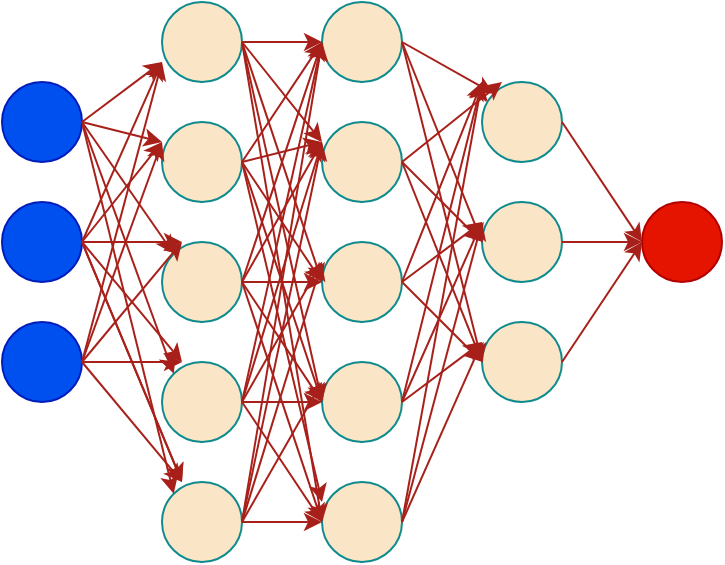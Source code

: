 <mxfile version="16.5.3" type="github"><diagram id="7aJuCS0f06q01cc98OCK" name="Page-1"><mxGraphModel dx="696" dy="540" grid="0" gridSize="15" guides="0" tooltips="1" connect="1" arrows="0" fold="1" page="1" pageScale="1" pageWidth="827" pageHeight="1169" background="#FFFFFF" math="0" shadow="0"><root><mxCell id="0"/><mxCell id="1" parent="0"/><mxCell id="b8_-anPrRSSxTGGtU9BJ-1" value="" style="ellipse;whiteSpace=wrap;html=1;aspect=fixed;rounded=0;fillColor=#FAE5C7;strokeColor=#0F8B8D;fontColor=#143642;" parent="1" vertex="1"><mxGeometry x="320" y="220" width="40" height="40" as="geometry"/></mxCell><mxCell id="b8_-anPrRSSxTGGtU9BJ-2" value="" style="ellipse;whiteSpace=wrap;html=1;aspect=fixed;rounded=0;fillColor=#FAE5C7;strokeColor=#0F8B8D;fontColor=#143642;" parent="1" vertex="1"><mxGeometry x="320" y="160" width="40" height="40" as="geometry"/></mxCell><mxCell id="b8_-anPrRSSxTGGtU9BJ-3" value="" style="ellipse;whiteSpace=wrap;html=1;aspect=fixed;rounded=0;fillColor=#FAE5C7;strokeColor=#0F8B8D;fontColor=#143642;" parent="1" vertex="1"><mxGeometry x="240" y="360" width="40" height="40" as="geometry"/></mxCell><mxCell id="b8_-anPrRSSxTGGtU9BJ-4" value="" style="ellipse;whiteSpace=wrap;html=1;aspect=fixed;rounded=0;fillColor=#FAE5C7;strokeColor=#0F8B8D;fontColor=#143642;" parent="1" vertex="1"><mxGeometry x="240" y="300" width="40" height="40" as="geometry"/></mxCell><mxCell id="b8_-anPrRSSxTGGtU9BJ-5" value="" style="ellipse;whiteSpace=wrap;html=1;aspect=fixed;rounded=0;fillColor=#FAE5C7;strokeColor=#0F8B8D;fontColor=#143642;" parent="1" vertex="1"><mxGeometry x="240" y="240" width="40" height="40" as="geometry"/></mxCell><mxCell id="b8_-anPrRSSxTGGtU9BJ-6" value="" style="ellipse;whiteSpace=wrap;html=1;aspect=fixed;rounded=0;fillColor=#FAE5C7;strokeColor=#0F8B8D;fontColor=#143642;" parent="1" vertex="1"><mxGeometry x="240" y="180" width="40" height="40" as="geometry"/></mxCell><mxCell id="b8_-anPrRSSxTGGtU9BJ-7" value="" style="ellipse;whiteSpace=wrap;html=1;aspect=fixed;rounded=0;fillColor=#FAE5C7;strokeColor=#0F8B8D;fontColor=#143642;" parent="1" vertex="1"><mxGeometry x="240" y="120" width="40" height="40" as="geometry"/></mxCell><mxCell id="b8_-anPrRSSxTGGtU9BJ-8" value="" style="ellipse;whiteSpace=wrap;html=1;aspect=fixed;rounded=0;fillColor=#FAE5C7;strokeColor=#0F8B8D;fontColor=#143642;" parent="1" vertex="1"><mxGeometry x="160" y="360" width="40" height="40" as="geometry"/></mxCell><mxCell id="b8_-anPrRSSxTGGtU9BJ-9" value="" style="ellipse;whiteSpace=wrap;html=1;aspect=fixed;rounded=0;fillColor=#FAE5C7;strokeColor=#0F8B8D;fontColor=#143642;" parent="1" vertex="1"><mxGeometry x="160" y="300" width="40" height="40" as="geometry"/></mxCell><mxCell id="b8_-anPrRSSxTGGtU9BJ-10" value="" style="ellipse;whiteSpace=wrap;html=1;aspect=fixed;rounded=0;fillColor=#FAE5C7;strokeColor=#0F8B8D;fontColor=#143642;" parent="1" vertex="1"><mxGeometry x="160" y="240" width="40" height="40" as="geometry"/></mxCell><mxCell id="b8_-anPrRSSxTGGtU9BJ-11" value="" style="ellipse;whiteSpace=wrap;html=1;aspect=fixed;rounded=0;fillColor=#FAE5C7;strokeColor=#0F8B8D;fontColor=#143642;" parent="1" vertex="1"><mxGeometry x="160" y="180" width="40" height="40" as="geometry"/></mxCell><mxCell id="b8_-anPrRSSxTGGtU9BJ-12" value="" style="ellipse;whiteSpace=wrap;html=1;aspect=fixed;rounded=0;fillColor=#FAE5C7;strokeColor=#0F8B8D;fontColor=#143642;" parent="1" vertex="1"><mxGeometry x="160" y="120" width="40" height="40" as="geometry"/></mxCell><mxCell id="b8_-anPrRSSxTGGtU9BJ-13" value="" style="ellipse;whiteSpace=wrap;html=1;aspect=fixed;rounded=0;fillColor=#0050ef;strokeColor=#001DBC;fontColor=#ffffff;" parent="1" vertex="1"><mxGeometry x="80" y="280" width="40" height="40" as="geometry"/></mxCell><mxCell id="b8_-anPrRSSxTGGtU9BJ-14" value="" style="ellipse;whiteSpace=wrap;html=1;aspect=fixed;rounded=0;fillColor=#0050ef;strokeColor=#001DBC;fontColor=#ffffff;" parent="1" vertex="1"><mxGeometry x="80" y="220" width="40" height="40" as="geometry"/></mxCell><mxCell id="b8_-anPrRSSxTGGtU9BJ-15" value="" style="ellipse;whiteSpace=wrap;html=1;aspect=fixed;rounded=0;fillColor=#0050ef;strokeColor=#001DBC;fontColor=#ffffff;" parent="1" vertex="1"><mxGeometry x="80" y="160" width="40" height="40" as="geometry"/></mxCell><mxCell id="b8_-anPrRSSxTGGtU9BJ-16" value="" style="ellipse;whiteSpace=wrap;html=1;aspect=fixed;rounded=0;fillColor=#FAE5C7;strokeColor=#0F8B8D;fontColor=#143642;" parent="1" vertex="1"><mxGeometry x="320" y="280" width="40" height="40" as="geometry"/></mxCell><mxCell id="b8_-anPrRSSxTGGtU9BJ-17" value="" style="ellipse;whiteSpace=wrap;html=1;aspect=fixed;rounded=0;fillColor=#e51400;strokeColor=#B20000;fontColor=#ffffff;" parent="1" vertex="1"><mxGeometry x="400" y="220" width="40" height="40" as="geometry"/></mxCell><mxCell id="b8_-anPrRSSxTGGtU9BJ-23" value="" style="endArrow=classic;html=1;rounded=0;strokeColor=#A8201A;labelBackgroundColor=#DAD2D8;fontColor=#143642;" parent="1" edge="1"><mxGeometry width="50" height="50" relative="1" as="geometry"><mxPoint x="120" y="180" as="sourcePoint"/><mxPoint x="160" y="150" as="targetPoint"/><Array as="points"><mxPoint x="120" y="180"/></Array></mxGeometry></mxCell><mxCell id="b8_-anPrRSSxTGGtU9BJ-24" value="" style="endArrow=classic;html=1;rounded=0;strokeColor=#A8201A;labelBackgroundColor=#DAD2D8;fontColor=#143642;" parent="1" edge="1"><mxGeometry width="50" height="50" relative="1" as="geometry"><mxPoint x="120" y="240" as="sourcePoint"/><mxPoint x="160" y="150" as="targetPoint"/><Array as="points"><mxPoint x="120" y="240"/></Array></mxGeometry></mxCell><mxCell id="b8_-anPrRSSxTGGtU9BJ-25" value="" style="endArrow=classic;html=1;rounded=0;strokeColor=#A8201A;labelBackgroundColor=#DAD2D8;fontColor=#143642;" parent="1" edge="1"><mxGeometry width="50" height="50" relative="1" as="geometry"><mxPoint x="120" y="300" as="sourcePoint"/><mxPoint x="160" y="150" as="targetPoint"/><Array as="points"><mxPoint x="120" y="300"/></Array></mxGeometry></mxCell><mxCell id="b8_-anPrRSSxTGGtU9BJ-26" value="" style="endArrow=classic;html=1;rounded=0;strokeColor=#A8201A;labelBackgroundColor=#DAD2D8;fontColor=#143642;" parent="1" edge="1"><mxGeometry width="50" height="50" relative="1" as="geometry"><mxPoint x="120" y="180" as="sourcePoint"/><mxPoint x="160" y="190" as="targetPoint"/><Array as="points"><mxPoint x="120" y="180"/></Array></mxGeometry></mxCell><mxCell id="b8_-anPrRSSxTGGtU9BJ-27" value="" style="endArrow=classic;html=1;rounded=0;strokeColor=#A8201A;labelBackgroundColor=#DAD2D8;fontColor=#143642;" parent="1" edge="1"><mxGeometry width="50" height="50" relative="1" as="geometry"><mxPoint x="120" y="240" as="sourcePoint"/><mxPoint x="160" y="190" as="targetPoint"/><Array as="points"><mxPoint x="120" y="240"/></Array></mxGeometry></mxCell><mxCell id="b8_-anPrRSSxTGGtU9BJ-28" value="" style="endArrow=classic;html=1;rounded=0;strokeColor=#A8201A;labelBackgroundColor=#DAD2D8;fontColor=#143642;" parent="1" edge="1"><mxGeometry width="50" height="50" relative="1" as="geometry"><mxPoint x="120" y="300" as="sourcePoint"/><mxPoint x="160" y="190" as="targetPoint"/><Array as="points"><mxPoint x="120" y="300"/></Array></mxGeometry></mxCell><mxCell id="b8_-anPrRSSxTGGtU9BJ-29" value="" style="endArrow=classic;html=1;rounded=0;entryX=0;entryY=0;entryDx=0;entryDy=0;strokeColor=#A8201A;labelBackgroundColor=#DAD2D8;fontColor=#143642;" parent="1" target="b8_-anPrRSSxTGGtU9BJ-10" edge="1"><mxGeometry width="50" height="50" relative="1" as="geometry"><mxPoint x="120" y="180" as="sourcePoint"/><mxPoint x="420" y="220" as="targetPoint"/></mxGeometry></mxCell><mxCell id="b8_-anPrRSSxTGGtU9BJ-30" value="" style="endArrow=classic;html=1;rounded=0;entryX=0;entryY=0;entryDx=0;entryDy=0;strokeColor=#A8201A;labelBackgroundColor=#DAD2D8;fontColor=#143642;" parent="1" target="b8_-anPrRSSxTGGtU9BJ-9" edge="1"><mxGeometry width="50" height="50" relative="1" as="geometry"><mxPoint x="120" y="180" as="sourcePoint"/><mxPoint x="250" y="320" as="targetPoint"/></mxGeometry></mxCell><mxCell id="b8_-anPrRSSxTGGtU9BJ-31" value="" style="endArrow=classic;html=1;rounded=0;entryX=0;entryY=0;entryDx=0;entryDy=0;strokeColor=#A8201A;labelBackgroundColor=#DAD2D8;fontColor=#143642;" parent="1" target="b8_-anPrRSSxTGGtU9BJ-8" edge="1"><mxGeometry width="50" height="50" relative="1" as="geometry"><mxPoint x="120" y="180" as="sourcePoint"/><mxPoint x="350" y="250" as="targetPoint"/></mxGeometry></mxCell><mxCell id="b8_-anPrRSSxTGGtU9BJ-32" value="" style="endArrow=classic;html=1;rounded=0;strokeColor=#A8201A;labelBackgroundColor=#DAD2D8;fontColor=#143642;" parent="1" edge="1"><mxGeometry width="50" height="50" relative="1" as="geometry"><mxPoint x="120" y="240" as="sourcePoint"/><mxPoint x="170" y="240" as="targetPoint"/></mxGeometry></mxCell><mxCell id="b8_-anPrRSSxTGGtU9BJ-33" value="" style="endArrow=classic;html=1;rounded=0;strokeColor=#A8201A;labelBackgroundColor=#DAD2D8;fontColor=#143642;" parent="1" edge="1"><mxGeometry width="50" height="50" relative="1" as="geometry"><mxPoint x="120" y="240" as="sourcePoint"/><mxPoint x="170" y="300" as="targetPoint"/><Array as="points"><mxPoint x="120" y="240"/></Array></mxGeometry></mxCell><mxCell id="b8_-anPrRSSxTGGtU9BJ-34" value="" style="endArrow=classic;html=1;rounded=0;strokeColor=#A8201A;labelBackgroundColor=#DAD2D8;fontColor=#143642;" parent="1" edge="1"><mxGeometry width="50" height="50" relative="1" as="geometry"><mxPoint x="120" y="240" as="sourcePoint"/><mxPoint x="170" y="360" as="targetPoint"/><Array as="points"><mxPoint x="120" y="240"/></Array></mxGeometry></mxCell><mxCell id="b8_-anPrRSSxTGGtU9BJ-36" value="" style="endArrow=classic;html=1;rounded=0;strokeColor=#A8201A;labelBackgroundColor=#DAD2D8;fontColor=#143642;strokeWidth=1;" parent="1" edge="1"><mxGeometry width="50" height="50" relative="1" as="geometry"><mxPoint x="120" y="240" as="sourcePoint"/><mxPoint x="170" y="360" as="targetPoint"/><Array as="points"><mxPoint x="120" y="240"/></Array></mxGeometry></mxCell><mxCell id="b8_-anPrRSSxTGGtU9BJ-37" value="" style="endArrow=classic;html=1;rounded=0;strokeColor=#A8201A;labelBackgroundColor=#DAD2D8;fontColor=#143642;" parent="1" edge="1"><mxGeometry width="50" height="50" relative="1" as="geometry"><mxPoint x="120" y="300" as="sourcePoint"/><mxPoint x="170" y="240" as="targetPoint"/></mxGeometry></mxCell><mxCell id="b8_-anPrRSSxTGGtU9BJ-38" value="" style="endArrow=classic;html=1;rounded=0;strokeColor=#A8201A;labelBackgroundColor=#DAD2D8;fontColor=#143642;" parent="1" edge="1"><mxGeometry width="50" height="50" relative="1" as="geometry"><mxPoint x="120" y="300" as="sourcePoint"/><mxPoint x="170" y="300" as="targetPoint"/><Array as="points"><mxPoint x="120" y="300"/></Array></mxGeometry></mxCell><mxCell id="b8_-anPrRSSxTGGtU9BJ-39" value="" style="endArrow=classic;html=1;rounded=0;strokeColor=#A8201A;labelBackgroundColor=#DAD2D8;fontColor=#143642;" parent="1" edge="1"><mxGeometry width="50" height="50" relative="1" as="geometry"><mxPoint x="120" y="300" as="sourcePoint"/><mxPoint x="170" y="360" as="targetPoint"/></mxGeometry></mxCell><mxCell id="b8_-anPrRSSxTGGtU9BJ-40" value="" style="endArrow=classic;html=1;rounded=0;entryX=0;entryY=0.5;entryDx=0;entryDy=0;strokeColor=#A8201A;labelBackgroundColor=#DAD2D8;fontColor=#143642;" parent="1" target="b8_-anPrRSSxTGGtU9BJ-7" edge="1"><mxGeometry width="50" height="50" relative="1" as="geometry"><mxPoint x="200" y="140" as="sourcePoint"/><mxPoint x="340" y="230" as="targetPoint"/><Array as="points"><mxPoint x="200" y="140"/></Array></mxGeometry></mxCell><mxCell id="b8_-anPrRSSxTGGtU9BJ-41" value="" style="endArrow=classic;html=1;rounded=0;entryX=0;entryY=0.5;entryDx=0;entryDy=0;strokeColor=#A8201A;labelBackgroundColor=#DAD2D8;fontColor=#143642;" parent="1" target="b8_-anPrRSSxTGGtU9BJ-3" edge="1"><mxGeometry width="50" height="50" relative="1" as="geometry"><mxPoint x="200" y="140" as="sourcePoint"/><mxPoint x="340" y="230" as="targetPoint"/></mxGeometry></mxCell><mxCell id="b8_-anPrRSSxTGGtU9BJ-43" value="" style="endArrow=classic;html=1;rounded=0;entryX=0;entryY=0.5;entryDx=0;entryDy=0;strokeColor=#A8201A;labelBackgroundColor=#DAD2D8;fontColor=#143642;" parent="1" target="b8_-anPrRSSxTGGtU9BJ-4" edge="1"><mxGeometry width="50" height="50" relative="1" as="geometry"><mxPoint x="200" y="140" as="sourcePoint"/><mxPoint x="340" y="230" as="targetPoint"/><Array as="points"><mxPoint x="200" y="140"/></Array></mxGeometry></mxCell><mxCell id="b8_-anPrRSSxTGGtU9BJ-44" value="" style="endArrow=classic;html=1;rounded=0;entryX=0;entryY=0.5;entryDx=0;entryDy=0;strokeColor=#A8201A;labelBackgroundColor=#DAD2D8;fontColor=#143642;" parent="1" target="b8_-anPrRSSxTGGtU9BJ-5" edge="1"><mxGeometry width="50" height="50" relative="1" as="geometry"><mxPoint x="200" y="140" as="sourcePoint"/><mxPoint x="340" y="230" as="targetPoint"/><Array as="points"><mxPoint x="200" y="140"/></Array></mxGeometry></mxCell><mxCell id="b8_-anPrRSSxTGGtU9BJ-45" value="" style="endArrow=classic;html=1;rounded=0;strokeColor=#A8201A;labelBackgroundColor=#DAD2D8;fontColor=#143642;" parent="1" edge="1"><mxGeometry width="50" height="50" relative="1" as="geometry"><mxPoint x="200" y="140" as="sourcePoint"/><mxPoint x="240" y="190" as="targetPoint"/><Array as="points"><mxPoint x="200" y="140"/></Array></mxGeometry></mxCell><mxCell id="b8_-anPrRSSxTGGtU9BJ-46" value="" style="endArrow=classic;html=1;rounded=0;exitX=1;exitY=0.5;exitDx=0;exitDy=0;strokeColor=#A8201A;labelBackgroundColor=#DAD2D8;fontColor=#143642;" parent="1" source="b8_-anPrRSSxTGGtU9BJ-11" edge="1"><mxGeometry width="50" height="50" relative="1" as="geometry"><mxPoint x="290" y="280" as="sourcePoint"/><mxPoint x="240" y="140" as="targetPoint"/></mxGeometry></mxCell><mxCell id="b8_-anPrRSSxTGGtU9BJ-47" value="" style="endArrow=classic;html=1;rounded=0;strokeColor=#A8201A;labelBackgroundColor=#DAD2D8;fontColor=#143642;" parent="1" edge="1"><mxGeometry width="50" height="50" relative="1" as="geometry"><mxPoint x="200" y="200" as="sourcePoint"/><mxPoint x="240" y="190" as="targetPoint"/></mxGeometry></mxCell><mxCell id="b8_-anPrRSSxTGGtU9BJ-48" value="" style="endArrow=classic;html=1;rounded=0;strokeColor=#A8201A;labelBackgroundColor=#DAD2D8;fontColor=#143642;" parent="1" edge="1"><mxGeometry width="50" height="50" relative="1" as="geometry"><mxPoint x="200" y="200" as="sourcePoint"/><mxPoint x="240" y="260" as="targetPoint"/></mxGeometry></mxCell><mxCell id="b8_-anPrRSSxTGGtU9BJ-49" value="" style="endArrow=classic;html=1;rounded=0;strokeColor=#A8201A;labelBackgroundColor=#DAD2D8;fontColor=#143642;" parent="1" edge="1"><mxGeometry width="50" height="50" relative="1" as="geometry"><mxPoint x="200" y="200" as="sourcePoint"/><mxPoint x="240" y="320" as="targetPoint"/></mxGeometry></mxCell><mxCell id="b8_-anPrRSSxTGGtU9BJ-50" value="" style="endArrow=classic;html=1;rounded=0;strokeColor=#A8201A;labelBackgroundColor=#DAD2D8;fontColor=#143642;" parent="1" edge="1"><mxGeometry width="50" height="50" relative="1" as="geometry"><mxPoint x="200" y="200" as="sourcePoint"/><mxPoint x="240" y="370" as="targetPoint"/></mxGeometry></mxCell><mxCell id="b8_-anPrRSSxTGGtU9BJ-51" value="" style="endArrow=classic;html=1;rounded=0;exitX=1;exitY=0.5;exitDx=0;exitDy=0;strokeColor=#A8201A;labelBackgroundColor=#DAD2D8;fontColor=#143642;" parent="1" source="b8_-anPrRSSxTGGtU9BJ-10" edge="1"><mxGeometry width="50" height="50" relative="1" as="geometry"><mxPoint x="270" y="250" as="sourcePoint"/><mxPoint x="240" y="140" as="targetPoint"/></mxGeometry></mxCell><mxCell id="b8_-anPrRSSxTGGtU9BJ-52" value="" style="endArrow=classic;html=1;rounded=0;strokeColor=#A8201A;labelBackgroundColor=#DAD2D8;fontColor=#143642;" parent="1" edge="1"><mxGeometry width="50" height="50" relative="1" as="geometry"><mxPoint x="200" y="260" as="sourcePoint"/><mxPoint x="240" y="190" as="targetPoint"/></mxGeometry></mxCell><mxCell id="b8_-anPrRSSxTGGtU9BJ-53" value="" style="endArrow=classic;html=1;rounded=0;strokeColor=#A8201A;labelBackgroundColor=#DAD2D8;fontColor=#143642;" parent="1" edge="1"><mxGeometry width="50" height="50" relative="1" as="geometry"><mxPoint x="200" y="260" as="sourcePoint"/><mxPoint x="240" y="260" as="targetPoint"/></mxGeometry></mxCell><mxCell id="b8_-anPrRSSxTGGtU9BJ-54" value="" style="endArrow=classic;html=1;rounded=0;strokeColor=#A8201A;labelBackgroundColor=#DAD2D8;fontColor=#143642;" parent="1" edge="1"><mxGeometry width="50" height="50" relative="1" as="geometry"><mxPoint x="200" y="260" as="sourcePoint"/><mxPoint x="240" y="320" as="targetPoint"/></mxGeometry></mxCell><mxCell id="b8_-anPrRSSxTGGtU9BJ-55" value="" style="endArrow=classic;html=1;rounded=0;strokeColor=#A8201A;labelBackgroundColor=#DAD2D8;fontColor=#143642;" parent="1" edge="1"><mxGeometry width="50" height="50" relative="1" as="geometry"><mxPoint x="200" y="260" as="sourcePoint"/><mxPoint x="240" y="380" as="targetPoint"/></mxGeometry></mxCell><mxCell id="b8_-anPrRSSxTGGtU9BJ-56" value="" style="endArrow=classic;html=1;rounded=0;exitX=1;exitY=0.5;exitDx=0;exitDy=0;strokeColor=#A8201A;labelBackgroundColor=#DAD2D8;fontColor=#143642;" parent="1" source="b8_-anPrRSSxTGGtU9BJ-9" edge="1"><mxGeometry width="50" height="50" relative="1" as="geometry"><mxPoint x="270" y="250" as="sourcePoint"/><mxPoint x="240" y="140" as="targetPoint"/></mxGeometry></mxCell><mxCell id="b8_-anPrRSSxTGGtU9BJ-57" value="" style="endArrow=classic;html=1;rounded=0;strokeColor=#A8201A;labelBackgroundColor=#DAD2D8;fontColor=#143642;" parent="1" edge="1"><mxGeometry width="50" height="50" relative="1" as="geometry"><mxPoint x="200" y="320" as="sourcePoint"/><mxPoint x="240" y="190" as="targetPoint"/></mxGeometry></mxCell><mxCell id="b8_-anPrRSSxTGGtU9BJ-58" value="" style="endArrow=classic;html=1;rounded=0;strokeColor=#A8201A;labelBackgroundColor=#DAD2D8;fontColor=#143642;" parent="1" edge="1"><mxGeometry width="50" height="50" relative="1" as="geometry"><mxPoint x="200" y="320" as="sourcePoint"/><mxPoint x="240" y="250" as="targetPoint"/></mxGeometry></mxCell><mxCell id="b8_-anPrRSSxTGGtU9BJ-59" value="" style="endArrow=classic;html=1;rounded=0;strokeColor=#A8201A;labelBackgroundColor=#DAD2D8;fontColor=#143642;" parent="1" edge="1"><mxGeometry width="50" height="50" relative="1" as="geometry"><mxPoint x="200" y="320" as="sourcePoint"/><mxPoint x="240" y="320" as="targetPoint"/></mxGeometry></mxCell><mxCell id="b8_-anPrRSSxTGGtU9BJ-60" value="" style="endArrow=classic;html=1;rounded=0;strokeColor=#A8201A;labelBackgroundColor=#DAD2D8;fontColor=#143642;" parent="1" edge="1"><mxGeometry width="50" height="50" relative="1" as="geometry"><mxPoint x="200" y="320" as="sourcePoint"/><mxPoint x="240" y="380" as="targetPoint"/></mxGeometry></mxCell><mxCell id="b8_-anPrRSSxTGGtU9BJ-61" value="" style="endArrow=classic;html=1;rounded=0;exitX=1;exitY=0.5;exitDx=0;exitDy=0;strokeColor=#A8201A;labelBackgroundColor=#DAD2D8;fontColor=#143642;" parent="1" source="b8_-anPrRSSxTGGtU9BJ-8" edge="1"><mxGeometry width="50" height="50" relative="1" as="geometry"><mxPoint x="280" y="310" as="sourcePoint"/><mxPoint x="240" y="140" as="targetPoint"/></mxGeometry></mxCell><mxCell id="b8_-anPrRSSxTGGtU9BJ-62" value="" style="endArrow=classic;html=1;rounded=0;strokeColor=#A8201A;labelBackgroundColor=#DAD2D8;fontColor=#143642;" parent="1" edge="1"><mxGeometry width="50" height="50" relative="1" as="geometry"><mxPoint x="200" y="380" as="sourcePoint"/><mxPoint x="240" y="190" as="targetPoint"/></mxGeometry></mxCell><mxCell id="b8_-anPrRSSxTGGtU9BJ-63" value="" style="endArrow=classic;html=1;rounded=0;strokeColor=#A8201A;labelBackgroundColor=#DAD2D8;fontColor=#143642;" parent="1" edge="1"><mxGeometry width="50" height="50" relative="1" as="geometry"><mxPoint x="200" y="380" as="sourcePoint"/><mxPoint x="240" y="250" as="targetPoint"/></mxGeometry></mxCell><mxCell id="b8_-anPrRSSxTGGtU9BJ-64" value="" style="endArrow=classic;html=1;rounded=0;strokeColor=#A8201A;labelBackgroundColor=#DAD2D8;fontColor=#143642;" parent="1" edge="1"><mxGeometry width="50" height="50" relative="1" as="geometry"><mxPoint x="200" y="380" as="sourcePoint"/><mxPoint x="240" y="310" as="targetPoint"/></mxGeometry></mxCell><mxCell id="b8_-anPrRSSxTGGtU9BJ-65" value="" style="endArrow=classic;html=1;rounded=0;strokeColor=#A8201A;labelBackgroundColor=#DAD2D8;fontColor=#143642;" parent="1" edge="1"><mxGeometry width="50" height="50" relative="1" as="geometry"><mxPoint x="200" y="380" as="sourcePoint"/><mxPoint x="240" y="380" as="targetPoint"/></mxGeometry></mxCell><mxCell id="b8_-anPrRSSxTGGtU9BJ-66" value="" style="endArrow=classic;html=1;rounded=0;exitX=1;exitY=0.5;exitDx=0;exitDy=0;entryX=0;entryY=0;entryDx=0;entryDy=0;strokeColor=#A8201A;labelBackgroundColor=#DAD2D8;fontColor=#143642;" parent="1" source="b8_-anPrRSSxTGGtU9BJ-7" target="b8_-anPrRSSxTGGtU9BJ-2" edge="1"><mxGeometry width="50" height="50" relative="1" as="geometry"><mxPoint x="280" y="310" as="sourcePoint"/><mxPoint x="330" y="260" as="targetPoint"/></mxGeometry></mxCell><mxCell id="b8_-anPrRSSxTGGtU9BJ-67" value="" style="endArrow=classic;html=1;rounded=0;strokeColor=#A8201A;labelBackgroundColor=#DAD2D8;fontColor=#143642;" parent="1" edge="1"><mxGeometry width="50" height="50" relative="1" as="geometry"><mxPoint x="280" y="140" as="sourcePoint"/><mxPoint x="320" y="240" as="targetPoint"/></mxGeometry></mxCell><mxCell id="b8_-anPrRSSxTGGtU9BJ-68" value="" style="endArrow=classic;html=1;rounded=0;entryX=0;entryY=0.5;entryDx=0;entryDy=0;strokeColor=#A8201A;labelBackgroundColor=#DAD2D8;fontColor=#143642;" parent="1" target="b8_-anPrRSSxTGGtU9BJ-16" edge="1"><mxGeometry width="50" height="50" relative="1" as="geometry"><mxPoint x="280" y="140" as="sourcePoint"/><mxPoint x="330" y="260" as="targetPoint"/></mxGeometry></mxCell><mxCell id="b8_-anPrRSSxTGGtU9BJ-69" value="" style="endArrow=classic;html=1;rounded=0;exitX=1;exitY=0.5;exitDx=0;exitDy=0;strokeColor=#A8201A;labelBackgroundColor=#DAD2D8;fontColor=#143642;" parent="1" source="b8_-anPrRSSxTGGtU9BJ-6" edge="1"><mxGeometry width="50" height="50" relative="1" as="geometry"><mxPoint x="280" y="310" as="sourcePoint"/><mxPoint x="330" y="160" as="targetPoint"/></mxGeometry></mxCell><mxCell id="b8_-anPrRSSxTGGtU9BJ-70" value="" style="endArrow=classic;html=1;rounded=0;strokeColor=#A8201A;labelBackgroundColor=#DAD2D8;fontColor=#143642;" parent="1" edge="1"><mxGeometry width="50" height="50" relative="1" as="geometry"><mxPoint x="280" y="200" as="sourcePoint"/><mxPoint x="320" y="240" as="targetPoint"/></mxGeometry></mxCell><mxCell id="b8_-anPrRSSxTGGtU9BJ-71" value="" style="endArrow=classic;html=1;rounded=0;strokeColor=#A8201A;labelBackgroundColor=#DAD2D8;fontColor=#143642;" parent="1" edge="1"><mxGeometry width="50" height="50" relative="1" as="geometry"><mxPoint x="280" y="200" as="sourcePoint"/><mxPoint x="320" y="300" as="targetPoint"/></mxGeometry></mxCell><mxCell id="b8_-anPrRSSxTGGtU9BJ-72" value="" style="endArrow=classic;html=1;rounded=0;exitX=1;exitY=0.5;exitDx=0;exitDy=0;strokeColor=#A8201A;labelBackgroundColor=#DAD2D8;fontColor=#143642;" parent="1" source="b8_-anPrRSSxTGGtU9BJ-5" edge="1"><mxGeometry width="50" height="50" relative="1" as="geometry"><mxPoint x="280" y="310" as="sourcePoint"/><mxPoint x="320" y="160" as="targetPoint"/></mxGeometry></mxCell><mxCell id="b8_-anPrRSSxTGGtU9BJ-73" value="" style="endArrow=classic;html=1;rounded=0;strokeColor=#A8201A;labelBackgroundColor=#DAD2D8;fontColor=#143642;" parent="1" edge="1"><mxGeometry width="50" height="50" relative="1" as="geometry"><mxPoint x="280" y="260" as="sourcePoint"/><mxPoint x="320" y="230" as="targetPoint"/></mxGeometry></mxCell><mxCell id="b8_-anPrRSSxTGGtU9BJ-74" value="" style="endArrow=classic;html=1;rounded=0;strokeColor=#A8201A;labelBackgroundColor=#DAD2D8;fontColor=#143642;" parent="1" edge="1"><mxGeometry width="50" height="50" relative="1" as="geometry"><mxPoint x="280" y="260" as="sourcePoint"/><mxPoint x="320" y="300" as="targetPoint"/></mxGeometry></mxCell><mxCell id="b8_-anPrRSSxTGGtU9BJ-75" value="" style="endArrow=classic;html=1;rounded=0;exitX=1;exitY=0.5;exitDx=0;exitDy=0;strokeColor=#A8201A;labelBackgroundColor=#DAD2D8;fontColor=#143642;" parent="1" source="b8_-anPrRSSxTGGtU9BJ-4" edge="1"><mxGeometry width="50" height="50" relative="1" as="geometry"><mxPoint x="280" y="310" as="sourcePoint"/><mxPoint x="320" y="160" as="targetPoint"/></mxGeometry></mxCell><mxCell id="b8_-anPrRSSxTGGtU9BJ-76" value="" style="endArrow=classic;html=1;rounded=0;strokeColor=#A8201A;labelBackgroundColor=#DAD2D8;fontColor=#143642;" parent="1" edge="1"><mxGeometry width="50" height="50" relative="1" as="geometry"><mxPoint x="280" y="320" as="sourcePoint"/><mxPoint x="320" y="230" as="targetPoint"/></mxGeometry></mxCell><mxCell id="b8_-anPrRSSxTGGtU9BJ-77" value="" style="endArrow=classic;html=1;rounded=0;strokeColor=#A8201A;labelBackgroundColor=#DAD2D8;fontColor=#143642;" parent="1" edge="1"><mxGeometry width="50" height="50" relative="1" as="geometry"><mxPoint x="280" y="320" as="sourcePoint"/><mxPoint x="320" y="290" as="targetPoint"/></mxGeometry></mxCell><mxCell id="b8_-anPrRSSxTGGtU9BJ-78" value="" style="endArrow=classic;html=1;rounded=0;exitX=1;exitY=0.5;exitDx=0;exitDy=0;strokeColor=#A8201A;labelBackgroundColor=#DAD2D8;fontColor=#143642;" parent="1" source="b8_-anPrRSSxTGGtU9BJ-3" edge="1"><mxGeometry width="50" height="50" relative="1" as="geometry"><mxPoint x="280" y="310" as="sourcePoint"/><mxPoint x="320" y="160" as="targetPoint"/></mxGeometry></mxCell><mxCell id="b8_-anPrRSSxTGGtU9BJ-79" value="" style="endArrow=classic;html=1;rounded=0;strokeColor=#A8201A;labelBackgroundColor=#DAD2D8;fontColor=#143642;" parent="1" edge="1"><mxGeometry width="50" height="50" relative="1" as="geometry"><mxPoint x="280" y="380" as="sourcePoint"/><mxPoint x="320" y="230" as="targetPoint"/></mxGeometry></mxCell><mxCell id="b8_-anPrRSSxTGGtU9BJ-80" value="" style="endArrow=classic;html=1;rounded=0;strokeColor=#A8201A;labelBackgroundColor=#DAD2D8;fontColor=#143642;" parent="1" edge="1"><mxGeometry width="50" height="50" relative="1" as="geometry"><mxPoint x="280" y="380" as="sourcePoint"/><mxPoint x="320" y="290" as="targetPoint"/></mxGeometry></mxCell><mxCell id="b8_-anPrRSSxTGGtU9BJ-81" value="" style="endArrow=classic;html=1;rounded=0;exitX=1;exitY=0.5;exitDx=0;exitDy=0;strokeColor=#A8201A;labelBackgroundColor=#DAD2D8;fontColor=#143642;" parent="1" source="b8_-anPrRSSxTGGtU9BJ-2" edge="1"><mxGeometry width="50" height="50" relative="1" as="geometry"><mxPoint x="280" y="310" as="sourcePoint"/><mxPoint x="400" y="240" as="targetPoint"/><Array as="points"/></mxGeometry></mxCell><mxCell id="b8_-anPrRSSxTGGtU9BJ-82" value="" style="endArrow=classic;html=1;rounded=0;exitX=1;exitY=0.5;exitDx=0;exitDy=0;entryX=0;entryY=0.5;entryDx=0;entryDy=0;strokeColor=#A8201A;labelBackgroundColor=#DAD2D8;fontColor=#143642;" parent="1" source="b8_-anPrRSSxTGGtU9BJ-1" target="b8_-anPrRSSxTGGtU9BJ-17" edge="1"><mxGeometry width="50" height="50" relative="1" as="geometry"><mxPoint x="280" y="310" as="sourcePoint"/><mxPoint x="330" y="260" as="targetPoint"/></mxGeometry></mxCell><mxCell id="b8_-anPrRSSxTGGtU9BJ-83" value="" style="endArrow=classic;html=1;rounded=0;exitX=1;exitY=0.5;exitDx=0;exitDy=0;strokeColor=#A8201A;labelBackgroundColor=#DAD2D8;fontColor=#143642;" parent="1" source="b8_-anPrRSSxTGGtU9BJ-16" edge="1"><mxGeometry width="50" height="50" relative="1" as="geometry"><mxPoint x="280" y="310" as="sourcePoint"/><mxPoint x="400" y="240" as="targetPoint"/></mxGeometry></mxCell></root></mxGraphModel></diagram></mxfile>